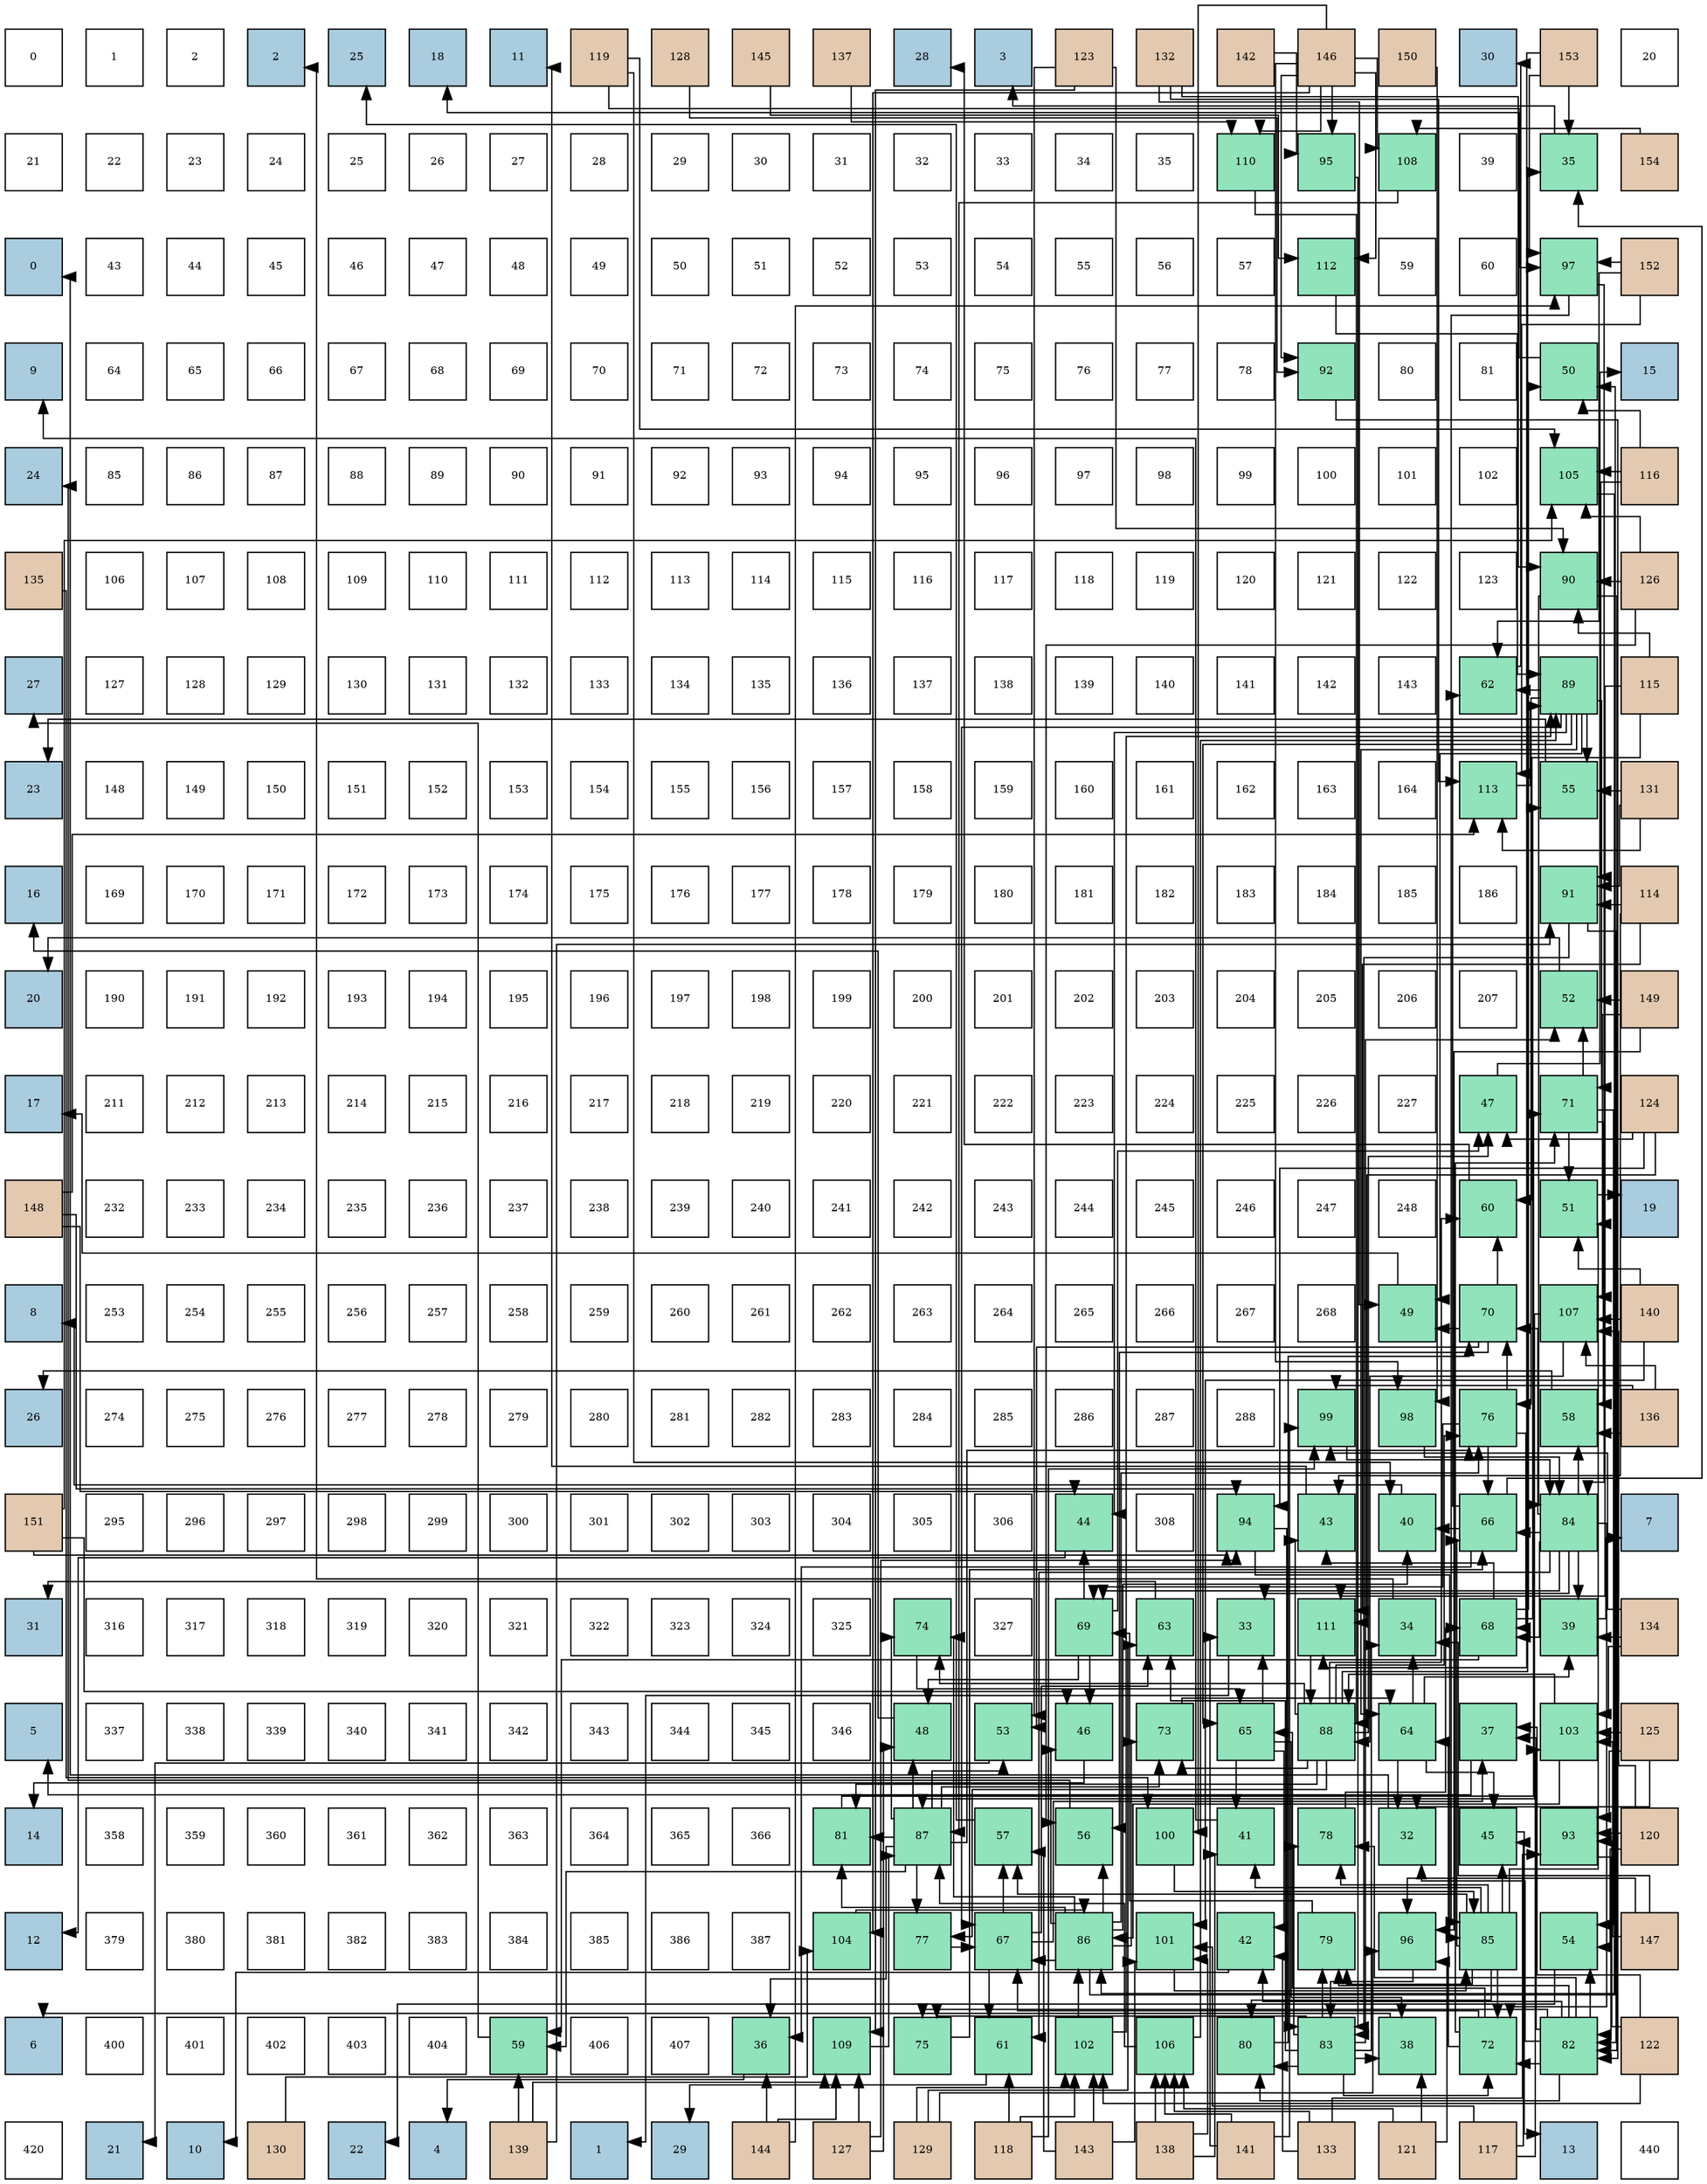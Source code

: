digraph layout{
 rankdir=TB;
 splines=ortho;
 node [style=filled shape=square fixedsize=true width=0.6];
0[label="0", fontsize=8, fillcolor="#ffffff"];
1[label="1", fontsize=8, fillcolor="#ffffff"];
2[label="2", fontsize=8, fillcolor="#ffffff"];
3[label="2", fontsize=8, fillcolor="#a9ccde"];
4[label="25", fontsize=8, fillcolor="#a9ccde"];
5[label="18", fontsize=8, fillcolor="#a9ccde"];
6[label="11", fontsize=8, fillcolor="#a9ccde"];
7[label="119", fontsize=8, fillcolor="#e3c9af"];
8[label="128", fontsize=8, fillcolor="#e3c9af"];
9[label="145", fontsize=8, fillcolor="#e3c9af"];
10[label="137", fontsize=8, fillcolor="#e3c9af"];
11[label="28", fontsize=8, fillcolor="#a9ccde"];
12[label="3", fontsize=8, fillcolor="#a9ccde"];
13[label="123", fontsize=8, fillcolor="#e3c9af"];
14[label="132", fontsize=8, fillcolor="#e3c9af"];
15[label="142", fontsize=8, fillcolor="#e3c9af"];
16[label="146", fontsize=8, fillcolor="#e3c9af"];
17[label="150", fontsize=8, fillcolor="#e3c9af"];
18[label="30", fontsize=8, fillcolor="#a9ccde"];
19[label="153", fontsize=8, fillcolor="#e3c9af"];
20[label="20", fontsize=8, fillcolor="#ffffff"];
21[label="21", fontsize=8, fillcolor="#ffffff"];
22[label="22", fontsize=8, fillcolor="#ffffff"];
23[label="23", fontsize=8, fillcolor="#ffffff"];
24[label="24", fontsize=8, fillcolor="#ffffff"];
25[label="25", fontsize=8, fillcolor="#ffffff"];
26[label="26", fontsize=8, fillcolor="#ffffff"];
27[label="27", fontsize=8, fillcolor="#ffffff"];
28[label="28", fontsize=8, fillcolor="#ffffff"];
29[label="29", fontsize=8, fillcolor="#ffffff"];
30[label="30", fontsize=8, fillcolor="#ffffff"];
31[label="31", fontsize=8, fillcolor="#ffffff"];
32[label="32", fontsize=8, fillcolor="#ffffff"];
33[label="33", fontsize=8, fillcolor="#ffffff"];
34[label="34", fontsize=8, fillcolor="#ffffff"];
35[label="35", fontsize=8, fillcolor="#ffffff"];
36[label="110", fontsize=8, fillcolor="#91e3bb"];
37[label="95", fontsize=8, fillcolor="#91e3bb"];
38[label="108", fontsize=8, fillcolor="#91e3bb"];
39[label="39", fontsize=8, fillcolor="#ffffff"];
40[label="35", fontsize=8, fillcolor="#91e3bb"];
41[label="154", fontsize=8, fillcolor="#e3c9af"];
42[label="0", fontsize=8, fillcolor="#a9ccde"];
43[label="43", fontsize=8, fillcolor="#ffffff"];
44[label="44", fontsize=8, fillcolor="#ffffff"];
45[label="45", fontsize=8, fillcolor="#ffffff"];
46[label="46", fontsize=8, fillcolor="#ffffff"];
47[label="47", fontsize=8, fillcolor="#ffffff"];
48[label="48", fontsize=8, fillcolor="#ffffff"];
49[label="49", fontsize=8, fillcolor="#ffffff"];
50[label="50", fontsize=8, fillcolor="#ffffff"];
51[label="51", fontsize=8, fillcolor="#ffffff"];
52[label="52", fontsize=8, fillcolor="#ffffff"];
53[label="53", fontsize=8, fillcolor="#ffffff"];
54[label="54", fontsize=8, fillcolor="#ffffff"];
55[label="55", fontsize=8, fillcolor="#ffffff"];
56[label="56", fontsize=8, fillcolor="#ffffff"];
57[label="57", fontsize=8, fillcolor="#ffffff"];
58[label="112", fontsize=8, fillcolor="#91e3bb"];
59[label="59", fontsize=8, fillcolor="#ffffff"];
60[label="60", fontsize=8, fillcolor="#ffffff"];
61[label="97", fontsize=8, fillcolor="#91e3bb"];
62[label="152", fontsize=8, fillcolor="#e3c9af"];
63[label="9", fontsize=8, fillcolor="#a9ccde"];
64[label="64", fontsize=8, fillcolor="#ffffff"];
65[label="65", fontsize=8, fillcolor="#ffffff"];
66[label="66", fontsize=8, fillcolor="#ffffff"];
67[label="67", fontsize=8, fillcolor="#ffffff"];
68[label="68", fontsize=8, fillcolor="#ffffff"];
69[label="69", fontsize=8, fillcolor="#ffffff"];
70[label="70", fontsize=8, fillcolor="#ffffff"];
71[label="71", fontsize=8, fillcolor="#ffffff"];
72[label="72", fontsize=8, fillcolor="#ffffff"];
73[label="73", fontsize=8, fillcolor="#ffffff"];
74[label="74", fontsize=8, fillcolor="#ffffff"];
75[label="75", fontsize=8, fillcolor="#ffffff"];
76[label="76", fontsize=8, fillcolor="#ffffff"];
77[label="77", fontsize=8, fillcolor="#ffffff"];
78[label="78", fontsize=8, fillcolor="#ffffff"];
79[label="92", fontsize=8, fillcolor="#91e3bb"];
80[label="80", fontsize=8, fillcolor="#ffffff"];
81[label="81", fontsize=8, fillcolor="#ffffff"];
82[label="50", fontsize=8, fillcolor="#91e3bb"];
83[label="15", fontsize=8, fillcolor="#a9ccde"];
84[label="24", fontsize=8, fillcolor="#a9ccde"];
85[label="85", fontsize=8, fillcolor="#ffffff"];
86[label="86", fontsize=8, fillcolor="#ffffff"];
87[label="87", fontsize=8, fillcolor="#ffffff"];
88[label="88", fontsize=8, fillcolor="#ffffff"];
89[label="89", fontsize=8, fillcolor="#ffffff"];
90[label="90", fontsize=8, fillcolor="#ffffff"];
91[label="91", fontsize=8, fillcolor="#ffffff"];
92[label="92", fontsize=8, fillcolor="#ffffff"];
93[label="93", fontsize=8, fillcolor="#ffffff"];
94[label="94", fontsize=8, fillcolor="#ffffff"];
95[label="95", fontsize=8, fillcolor="#ffffff"];
96[label="96", fontsize=8, fillcolor="#ffffff"];
97[label="97", fontsize=8, fillcolor="#ffffff"];
98[label="98", fontsize=8, fillcolor="#ffffff"];
99[label="99", fontsize=8, fillcolor="#ffffff"];
100[label="100", fontsize=8, fillcolor="#ffffff"];
101[label="101", fontsize=8, fillcolor="#ffffff"];
102[label="102", fontsize=8, fillcolor="#ffffff"];
103[label="105", fontsize=8, fillcolor="#91e3bb"];
104[label="116", fontsize=8, fillcolor="#e3c9af"];
105[label="135", fontsize=8, fillcolor="#e3c9af"];
106[label="106", fontsize=8, fillcolor="#ffffff"];
107[label="107", fontsize=8, fillcolor="#ffffff"];
108[label="108", fontsize=8, fillcolor="#ffffff"];
109[label="109", fontsize=8, fillcolor="#ffffff"];
110[label="110", fontsize=8, fillcolor="#ffffff"];
111[label="111", fontsize=8, fillcolor="#ffffff"];
112[label="112", fontsize=8, fillcolor="#ffffff"];
113[label="113", fontsize=8, fillcolor="#ffffff"];
114[label="114", fontsize=8, fillcolor="#ffffff"];
115[label="115", fontsize=8, fillcolor="#ffffff"];
116[label="116", fontsize=8, fillcolor="#ffffff"];
117[label="117", fontsize=8, fillcolor="#ffffff"];
118[label="118", fontsize=8, fillcolor="#ffffff"];
119[label="119", fontsize=8, fillcolor="#ffffff"];
120[label="120", fontsize=8, fillcolor="#ffffff"];
121[label="121", fontsize=8, fillcolor="#ffffff"];
122[label="122", fontsize=8, fillcolor="#ffffff"];
123[label="123", fontsize=8, fillcolor="#ffffff"];
124[label="90", fontsize=8, fillcolor="#91e3bb"];
125[label="126", fontsize=8, fillcolor="#e3c9af"];
126[label="27", fontsize=8, fillcolor="#a9ccde"];
127[label="127", fontsize=8, fillcolor="#ffffff"];
128[label="128", fontsize=8, fillcolor="#ffffff"];
129[label="129", fontsize=8, fillcolor="#ffffff"];
130[label="130", fontsize=8, fillcolor="#ffffff"];
131[label="131", fontsize=8, fillcolor="#ffffff"];
132[label="132", fontsize=8, fillcolor="#ffffff"];
133[label="133", fontsize=8, fillcolor="#ffffff"];
134[label="134", fontsize=8, fillcolor="#ffffff"];
135[label="135", fontsize=8, fillcolor="#ffffff"];
136[label="136", fontsize=8, fillcolor="#ffffff"];
137[label="137", fontsize=8, fillcolor="#ffffff"];
138[label="138", fontsize=8, fillcolor="#ffffff"];
139[label="139", fontsize=8, fillcolor="#ffffff"];
140[label="140", fontsize=8, fillcolor="#ffffff"];
141[label="141", fontsize=8, fillcolor="#ffffff"];
142[label="142", fontsize=8, fillcolor="#ffffff"];
143[label="143", fontsize=8, fillcolor="#ffffff"];
144[label="62", fontsize=8, fillcolor="#91e3bb"];
145[label="89", fontsize=8, fillcolor="#91e3bb"];
146[label="115", fontsize=8, fillcolor="#e3c9af"];
147[label="23", fontsize=8, fillcolor="#a9ccde"];
148[label="148", fontsize=8, fillcolor="#ffffff"];
149[label="149", fontsize=8, fillcolor="#ffffff"];
150[label="150", fontsize=8, fillcolor="#ffffff"];
151[label="151", fontsize=8, fillcolor="#ffffff"];
152[label="152", fontsize=8, fillcolor="#ffffff"];
153[label="153", fontsize=8, fillcolor="#ffffff"];
154[label="154", fontsize=8, fillcolor="#ffffff"];
155[label="155", fontsize=8, fillcolor="#ffffff"];
156[label="156", fontsize=8, fillcolor="#ffffff"];
157[label="157", fontsize=8, fillcolor="#ffffff"];
158[label="158", fontsize=8, fillcolor="#ffffff"];
159[label="159", fontsize=8, fillcolor="#ffffff"];
160[label="160", fontsize=8, fillcolor="#ffffff"];
161[label="161", fontsize=8, fillcolor="#ffffff"];
162[label="162", fontsize=8, fillcolor="#ffffff"];
163[label="163", fontsize=8, fillcolor="#ffffff"];
164[label="164", fontsize=8, fillcolor="#ffffff"];
165[label="113", fontsize=8, fillcolor="#91e3bb"];
166[label="55", fontsize=8, fillcolor="#91e3bb"];
167[label="131", fontsize=8, fillcolor="#e3c9af"];
168[label="16", fontsize=8, fillcolor="#a9ccde"];
169[label="169", fontsize=8, fillcolor="#ffffff"];
170[label="170", fontsize=8, fillcolor="#ffffff"];
171[label="171", fontsize=8, fillcolor="#ffffff"];
172[label="172", fontsize=8, fillcolor="#ffffff"];
173[label="173", fontsize=8, fillcolor="#ffffff"];
174[label="174", fontsize=8, fillcolor="#ffffff"];
175[label="175", fontsize=8, fillcolor="#ffffff"];
176[label="176", fontsize=8, fillcolor="#ffffff"];
177[label="177", fontsize=8, fillcolor="#ffffff"];
178[label="178", fontsize=8, fillcolor="#ffffff"];
179[label="179", fontsize=8, fillcolor="#ffffff"];
180[label="180", fontsize=8, fillcolor="#ffffff"];
181[label="181", fontsize=8, fillcolor="#ffffff"];
182[label="182", fontsize=8, fillcolor="#ffffff"];
183[label="183", fontsize=8, fillcolor="#ffffff"];
184[label="184", fontsize=8, fillcolor="#ffffff"];
185[label="185", fontsize=8, fillcolor="#ffffff"];
186[label="186", fontsize=8, fillcolor="#ffffff"];
187[label="91", fontsize=8, fillcolor="#91e3bb"];
188[label="114", fontsize=8, fillcolor="#e3c9af"];
189[label="20", fontsize=8, fillcolor="#a9ccde"];
190[label="190", fontsize=8, fillcolor="#ffffff"];
191[label="191", fontsize=8, fillcolor="#ffffff"];
192[label="192", fontsize=8, fillcolor="#ffffff"];
193[label="193", fontsize=8, fillcolor="#ffffff"];
194[label="194", fontsize=8, fillcolor="#ffffff"];
195[label="195", fontsize=8, fillcolor="#ffffff"];
196[label="196", fontsize=8, fillcolor="#ffffff"];
197[label="197", fontsize=8, fillcolor="#ffffff"];
198[label="198", fontsize=8, fillcolor="#ffffff"];
199[label="199", fontsize=8, fillcolor="#ffffff"];
200[label="200", fontsize=8, fillcolor="#ffffff"];
201[label="201", fontsize=8, fillcolor="#ffffff"];
202[label="202", fontsize=8, fillcolor="#ffffff"];
203[label="203", fontsize=8, fillcolor="#ffffff"];
204[label="204", fontsize=8, fillcolor="#ffffff"];
205[label="205", fontsize=8, fillcolor="#ffffff"];
206[label="206", fontsize=8, fillcolor="#ffffff"];
207[label="207", fontsize=8, fillcolor="#ffffff"];
208[label="52", fontsize=8, fillcolor="#91e3bb"];
209[label="149", fontsize=8, fillcolor="#e3c9af"];
210[label="17", fontsize=8, fillcolor="#a9ccde"];
211[label="211", fontsize=8, fillcolor="#ffffff"];
212[label="212", fontsize=8, fillcolor="#ffffff"];
213[label="213", fontsize=8, fillcolor="#ffffff"];
214[label="214", fontsize=8, fillcolor="#ffffff"];
215[label="215", fontsize=8, fillcolor="#ffffff"];
216[label="216", fontsize=8, fillcolor="#ffffff"];
217[label="217", fontsize=8, fillcolor="#ffffff"];
218[label="218", fontsize=8, fillcolor="#ffffff"];
219[label="219", fontsize=8, fillcolor="#ffffff"];
220[label="220", fontsize=8, fillcolor="#ffffff"];
221[label="221", fontsize=8, fillcolor="#ffffff"];
222[label="222", fontsize=8, fillcolor="#ffffff"];
223[label="223", fontsize=8, fillcolor="#ffffff"];
224[label="224", fontsize=8, fillcolor="#ffffff"];
225[label="225", fontsize=8, fillcolor="#ffffff"];
226[label="226", fontsize=8, fillcolor="#ffffff"];
227[label="227", fontsize=8, fillcolor="#ffffff"];
228[label="47", fontsize=8, fillcolor="#91e3bb"];
229[label="71", fontsize=8, fillcolor="#91e3bb"];
230[label="124", fontsize=8, fillcolor="#e3c9af"];
231[label="148", fontsize=8, fillcolor="#e3c9af"];
232[label="232", fontsize=8, fillcolor="#ffffff"];
233[label="233", fontsize=8, fillcolor="#ffffff"];
234[label="234", fontsize=8, fillcolor="#ffffff"];
235[label="235", fontsize=8, fillcolor="#ffffff"];
236[label="236", fontsize=8, fillcolor="#ffffff"];
237[label="237", fontsize=8, fillcolor="#ffffff"];
238[label="238", fontsize=8, fillcolor="#ffffff"];
239[label="239", fontsize=8, fillcolor="#ffffff"];
240[label="240", fontsize=8, fillcolor="#ffffff"];
241[label="241", fontsize=8, fillcolor="#ffffff"];
242[label="242", fontsize=8, fillcolor="#ffffff"];
243[label="243", fontsize=8, fillcolor="#ffffff"];
244[label="244", fontsize=8, fillcolor="#ffffff"];
245[label="245", fontsize=8, fillcolor="#ffffff"];
246[label="246", fontsize=8, fillcolor="#ffffff"];
247[label="247", fontsize=8, fillcolor="#ffffff"];
248[label="248", fontsize=8, fillcolor="#ffffff"];
249[label="60", fontsize=8, fillcolor="#91e3bb"];
250[label="51", fontsize=8, fillcolor="#91e3bb"];
251[label="19", fontsize=8, fillcolor="#a9ccde"];
252[label="8", fontsize=8, fillcolor="#a9ccde"];
253[label="253", fontsize=8, fillcolor="#ffffff"];
254[label="254", fontsize=8, fillcolor="#ffffff"];
255[label="255", fontsize=8, fillcolor="#ffffff"];
256[label="256", fontsize=8, fillcolor="#ffffff"];
257[label="257", fontsize=8, fillcolor="#ffffff"];
258[label="258", fontsize=8, fillcolor="#ffffff"];
259[label="259", fontsize=8, fillcolor="#ffffff"];
260[label="260", fontsize=8, fillcolor="#ffffff"];
261[label="261", fontsize=8, fillcolor="#ffffff"];
262[label="262", fontsize=8, fillcolor="#ffffff"];
263[label="263", fontsize=8, fillcolor="#ffffff"];
264[label="264", fontsize=8, fillcolor="#ffffff"];
265[label="265", fontsize=8, fillcolor="#ffffff"];
266[label="266", fontsize=8, fillcolor="#ffffff"];
267[label="267", fontsize=8, fillcolor="#ffffff"];
268[label="268", fontsize=8, fillcolor="#ffffff"];
269[label="49", fontsize=8, fillcolor="#91e3bb"];
270[label="70", fontsize=8, fillcolor="#91e3bb"];
271[label="107", fontsize=8, fillcolor="#91e3bb"];
272[label="140", fontsize=8, fillcolor="#e3c9af"];
273[label="26", fontsize=8, fillcolor="#a9ccde"];
274[label="274", fontsize=8, fillcolor="#ffffff"];
275[label="275", fontsize=8, fillcolor="#ffffff"];
276[label="276", fontsize=8, fillcolor="#ffffff"];
277[label="277", fontsize=8, fillcolor="#ffffff"];
278[label="278", fontsize=8, fillcolor="#ffffff"];
279[label="279", fontsize=8, fillcolor="#ffffff"];
280[label="280", fontsize=8, fillcolor="#ffffff"];
281[label="281", fontsize=8, fillcolor="#ffffff"];
282[label="282", fontsize=8, fillcolor="#ffffff"];
283[label="283", fontsize=8, fillcolor="#ffffff"];
284[label="284", fontsize=8, fillcolor="#ffffff"];
285[label="285", fontsize=8, fillcolor="#ffffff"];
286[label="286", fontsize=8, fillcolor="#ffffff"];
287[label="287", fontsize=8, fillcolor="#ffffff"];
288[label="288", fontsize=8, fillcolor="#ffffff"];
289[label="99", fontsize=8, fillcolor="#91e3bb"];
290[label="98", fontsize=8, fillcolor="#91e3bb"];
291[label="76", fontsize=8, fillcolor="#91e3bb"];
292[label="58", fontsize=8, fillcolor="#91e3bb"];
293[label="136", fontsize=8, fillcolor="#e3c9af"];
294[label="151", fontsize=8, fillcolor="#e3c9af"];
295[label="295", fontsize=8, fillcolor="#ffffff"];
296[label="296", fontsize=8, fillcolor="#ffffff"];
297[label="297", fontsize=8, fillcolor="#ffffff"];
298[label="298", fontsize=8, fillcolor="#ffffff"];
299[label="299", fontsize=8, fillcolor="#ffffff"];
300[label="300", fontsize=8, fillcolor="#ffffff"];
301[label="301", fontsize=8, fillcolor="#ffffff"];
302[label="302", fontsize=8, fillcolor="#ffffff"];
303[label="303", fontsize=8, fillcolor="#ffffff"];
304[label="304", fontsize=8, fillcolor="#ffffff"];
305[label="305", fontsize=8, fillcolor="#ffffff"];
306[label="306", fontsize=8, fillcolor="#ffffff"];
307[label="44", fontsize=8, fillcolor="#91e3bb"];
308[label="308", fontsize=8, fillcolor="#ffffff"];
309[label="94", fontsize=8, fillcolor="#91e3bb"];
310[label="43", fontsize=8, fillcolor="#91e3bb"];
311[label="40", fontsize=8, fillcolor="#91e3bb"];
312[label="66", fontsize=8, fillcolor="#91e3bb"];
313[label="84", fontsize=8, fillcolor="#91e3bb"];
314[label="7", fontsize=8, fillcolor="#a9ccde"];
315[label="31", fontsize=8, fillcolor="#a9ccde"];
316[label="316", fontsize=8, fillcolor="#ffffff"];
317[label="317", fontsize=8, fillcolor="#ffffff"];
318[label="318", fontsize=8, fillcolor="#ffffff"];
319[label="319", fontsize=8, fillcolor="#ffffff"];
320[label="320", fontsize=8, fillcolor="#ffffff"];
321[label="321", fontsize=8, fillcolor="#ffffff"];
322[label="322", fontsize=8, fillcolor="#ffffff"];
323[label="323", fontsize=8, fillcolor="#ffffff"];
324[label="324", fontsize=8, fillcolor="#ffffff"];
325[label="325", fontsize=8, fillcolor="#ffffff"];
326[label="74", fontsize=8, fillcolor="#91e3bb"];
327[label="327", fontsize=8, fillcolor="#ffffff"];
328[label="69", fontsize=8, fillcolor="#91e3bb"];
329[label="63", fontsize=8, fillcolor="#91e3bb"];
330[label="33", fontsize=8, fillcolor="#91e3bb"];
331[label="111", fontsize=8, fillcolor="#91e3bb"];
332[label="34", fontsize=8, fillcolor="#91e3bb"];
333[label="68", fontsize=8, fillcolor="#91e3bb"];
334[label="39", fontsize=8, fillcolor="#91e3bb"];
335[label="134", fontsize=8, fillcolor="#e3c9af"];
336[label="5", fontsize=8, fillcolor="#a9ccde"];
337[label="337", fontsize=8, fillcolor="#ffffff"];
338[label="338", fontsize=8, fillcolor="#ffffff"];
339[label="339", fontsize=8, fillcolor="#ffffff"];
340[label="340", fontsize=8, fillcolor="#ffffff"];
341[label="341", fontsize=8, fillcolor="#ffffff"];
342[label="342", fontsize=8, fillcolor="#ffffff"];
343[label="343", fontsize=8, fillcolor="#ffffff"];
344[label="344", fontsize=8, fillcolor="#ffffff"];
345[label="345", fontsize=8, fillcolor="#ffffff"];
346[label="346", fontsize=8, fillcolor="#ffffff"];
347[label="48", fontsize=8, fillcolor="#91e3bb"];
348[label="53", fontsize=8, fillcolor="#91e3bb"];
349[label="46", fontsize=8, fillcolor="#91e3bb"];
350[label="73", fontsize=8, fillcolor="#91e3bb"];
351[label="65", fontsize=8, fillcolor="#91e3bb"];
352[label="88", fontsize=8, fillcolor="#91e3bb"];
353[label="64", fontsize=8, fillcolor="#91e3bb"];
354[label="37", fontsize=8, fillcolor="#91e3bb"];
355[label="103", fontsize=8, fillcolor="#91e3bb"];
356[label="125", fontsize=8, fillcolor="#e3c9af"];
357[label="14", fontsize=8, fillcolor="#a9ccde"];
358[label="358", fontsize=8, fillcolor="#ffffff"];
359[label="359", fontsize=8, fillcolor="#ffffff"];
360[label="360", fontsize=8, fillcolor="#ffffff"];
361[label="361", fontsize=8, fillcolor="#ffffff"];
362[label="362", fontsize=8, fillcolor="#ffffff"];
363[label="363", fontsize=8, fillcolor="#ffffff"];
364[label="364", fontsize=8, fillcolor="#ffffff"];
365[label="365", fontsize=8, fillcolor="#ffffff"];
366[label="366", fontsize=8, fillcolor="#ffffff"];
367[label="81", fontsize=8, fillcolor="#91e3bb"];
368[label="87", fontsize=8, fillcolor="#91e3bb"];
369[label="57", fontsize=8, fillcolor="#91e3bb"];
370[label="56", fontsize=8, fillcolor="#91e3bb"];
371[label="100", fontsize=8, fillcolor="#91e3bb"];
372[label="41", fontsize=8, fillcolor="#91e3bb"];
373[label="78", fontsize=8, fillcolor="#91e3bb"];
374[label="32", fontsize=8, fillcolor="#91e3bb"];
375[label="45", fontsize=8, fillcolor="#91e3bb"];
376[label="93", fontsize=8, fillcolor="#91e3bb"];
377[label="120", fontsize=8, fillcolor="#e3c9af"];
378[label="12", fontsize=8, fillcolor="#a9ccde"];
379[label="379", fontsize=8, fillcolor="#ffffff"];
380[label="380", fontsize=8, fillcolor="#ffffff"];
381[label="381", fontsize=8, fillcolor="#ffffff"];
382[label="382", fontsize=8, fillcolor="#ffffff"];
383[label="383", fontsize=8, fillcolor="#ffffff"];
384[label="384", fontsize=8, fillcolor="#ffffff"];
385[label="385", fontsize=8, fillcolor="#ffffff"];
386[label="386", fontsize=8, fillcolor="#ffffff"];
387[label="387", fontsize=8, fillcolor="#ffffff"];
388[label="104", fontsize=8, fillcolor="#91e3bb"];
389[label="77", fontsize=8, fillcolor="#91e3bb"];
390[label="67", fontsize=8, fillcolor="#91e3bb"];
391[label="86", fontsize=8, fillcolor="#91e3bb"];
392[label="101", fontsize=8, fillcolor="#91e3bb"];
393[label="42", fontsize=8, fillcolor="#91e3bb"];
394[label="79", fontsize=8, fillcolor="#91e3bb"];
395[label="96", fontsize=8, fillcolor="#91e3bb"];
396[label="85", fontsize=8, fillcolor="#91e3bb"];
397[label="54", fontsize=8, fillcolor="#91e3bb"];
398[label="147", fontsize=8, fillcolor="#e3c9af"];
399[label="6", fontsize=8, fillcolor="#a9ccde"];
400[label="400", fontsize=8, fillcolor="#ffffff"];
401[label="401", fontsize=8, fillcolor="#ffffff"];
402[label="402", fontsize=8, fillcolor="#ffffff"];
403[label="403", fontsize=8, fillcolor="#ffffff"];
404[label="404", fontsize=8, fillcolor="#ffffff"];
405[label="59", fontsize=8, fillcolor="#91e3bb"];
406[label="406", fontsize=8, fillcolor="#ffffff"];
407[label="407", fontsize=8, fillcolor="#ffffff"];
408[label="36", fontsize=8, fillcolor="#91e3bb"];
409[label="109", fontsize=8, fillcolor="#91e3bb"];
410[label="75", fontsize=8, fillcolor="#91e3bb"];
411[label="61", fontsize=8, fillcolor="#91e3bb"];
412[label="102", fontsize=8, fillcolor="#91e3bb"];
413[label="106", fontsize=8, fillcolor="#91e3bb"];
414[label="80", fontsize=8, fillcolor="#91e3bb"];
415[label="83", fontsize=8, fillcolor="#91e3bb"];
416[label="38", fontsize=8, fillcolor="#91e3bb"];
417[label="72", fontsize=8, fillcolor="#91e3bb"];
418[label="82", fontsize=8, fillcolor="#91e3bb"];
419[label="122", fontsize=8, fillcolor="#e3c9af"];
420[label="420", fontsize=8, fillcolor="#ffffff"];
421[label="21", fontsize=8, fillcolor="#a9ccde"];
422[label="10", fontsize=8, fillcolor="#a9ccde"];
423[label="130", fontsize=8, fillcolor="#e3c9af"];
424[label="22", fontsize=8, fillcolor="#a9ccde"];
425[label="4", fontsize=8, fillcolor="#a9ccde"];
426[label="139", fontsize=8, fillcolor="#e3c9af"];
427[label="1", fontsize=8, fillcolor="#a9ccde"];
428[label="29", fontsize=8, fillcolor="#a9ccde"];
429[label="144", fontsize=8, fillcolor="#e3c9af"];
430[label="127", fontsize=8, fillcolor="#e3c9af"];
431[label="129", fontsize=8, fillcolor="#e3c9af"];
432[label="118", fontsize=8, fillcolor="#e3c9af"];
433[label="143", fontsize=8, fillcolor="#e3c9af"];
434[label="138", fontsize=8, fillcolor="#e3c9af"];
435[label="141", fontsize=8, fillcolor="#e3c9af"];
436[label="133", fontsize=8, fillcolor="#e3c9af"];
437[label="121", fontsize=8, fillcolor="#e3c9af"];
438[label="117", fontsize=8, fillcolor="#e3c9af"];
439[label="13", fontsize=8, fillcolor="#a9ccde"];
440[label="440", fontsize=8, fillcolor="#ffffff"];
edge [constraint=false, style=vis];374 -> 42;
330 -> 427;
332 -> 3;
40 -> 12;
408 -> 425;
354 -> 336;
416 -> 399;
334 -> 314;
311 -> 252;
372 -> 63;
393 -> 422;
310 -> 6;
307 -> 378;
375 -> 439;
349 -> 357;
228 -> 83;
347 -> 168;
269 -> 210;
82 -> 5;
250 -> 251;
208 -> 189;
348 -> 421;
397 -> 424;
166 -> 147;
370 -> 84;
369 -> 4;
292 -> 273;
405 -> 126;
249 -> 11;
411 -> 428;
144 -> 18;
329 -> 315;
353 -> 374;
353 -> 332;
353 -> 334;
353 -> 375;
351 -> 330;
351 -> 416;
351 -> 372;
351 -> 393;
312 -> 40;
312 -> 408;
312 -> 311;
312 -> 144;
390 -> 354;
390 -> 369;
390 -> 411;
390 -> 329;
333 -> 310;
333 -> 82;
333 -> 166;
333 -> 405;
328 -> 307;
328 -> 349;
328 -> 228;
328 -> 347;
270 -> 269;
270 -> 348;
270 -> 370;
270 -> 249;
229 -> 250;
229 -> 208;
229 -> 397;
229 -> 292;
417 -> 353;
417 -> 351;
417 -> 390;
417 -> 229;
350 -> 353;
326 -> 351;
410 -> 312;
291 -> 312;
291 -> 333;
291 -> 328;
291 -> 270;
389 -> 390;
373 -> 333;
394 -> 328;
414 -> 270;
367 -> 229;
418 -> 374;
418 -> 354;
418 -> 393;
418 -> 397;
418 -> 417;
418 -> 410;
418 -> 373;
418 -> 394;
418 -> 414;
415 -> 332;
415 -> 416;
415 -> 208;
415 -> 329;
415 -> 417;
415 -> 410;
415 -> 373;
415 -> 394;
415 -> 414;
313 -> 330;
313 -> 334;
313 -> 292;
313 -> 411;
313 -> 312;
313 -> 333;
313 -> 328;
313 -> 270;
313 -> 417;
396 -> 372;
396 -> 375;
396 -> 250;
396 -> 369;
396 -> 312;
396 -> 417;
396 -> 373;
396 -> 394;
396 -> 414;
391 -> 311;
391 -> 349;
391 -> 82;
391 -> 370;
391 -> 390;
391 -> 350;
391 -> 326;
391 -> 291;
391 -> 367;
368 -> 408;
368 -> 347;
368 -> 348;
368 -> 405;
368 -> 350;
368 -> 326;
368 -> 291;
368 -> 389;
368 -> 367;
352 -> 40;
352 -> 310;
352 -> 228;
352 -> 249;
352 -> 350;
352 -> 326;
352 -> 291;
352 -> 389;
352 -> 367;
145 -> 307;
145 -> 269;
145 -> 166;
145 -> 144;
145 -> 353;
145 -> 351;
145 -> 390;
145 -> 229;
145 -> 291;
124 -> 418;
124 -> 313;
187 -> 418;
187 -> 415;
79 -> 418;
376 -> 418;
309 -> 415;
309 -> 396;
37 -> 415;
395 -> 415;
61 -> 313;
61 -> 396;
290 -> 313;
289 -> 313;
371 -> 396;
392 -> 396;
412 -> 391;
412 -> 145;
355 -> 391;
355 -> 352;
388 -> 391;
103 -> 391;
413 -> 368;
413 -> 145;
271 -> 368;
271 -> 352;
38 -> 368;
409 -> 368;
36 -> 352;
331 -> 352;
58 -> 145;
165 -> 145;
188 -> 310;
188 -> 187;
188 -> 331;
146 -> 249;
146 -> 124;
146 -> 331;
104 -> 82;
104 -> 187;
104 -> 103;
438 -> 375;
438 -> 392;
438 -> 355;
432 -> 411;
432 -> 289;
432 -> 412;
7 -> 311;
7 -> 61;
7 -> 103;
377 -> 397;
377 -> 376;
377 -> 271;
437 -> 416;
437 -> 395;
437 -> 413;
419 -> 354;
419 -> 376;
419 -> 412;
13 -> 348;
13 -> 124;
13 -> 409;
230 -> 228;
230 -> 309;
230 -> 331;
356 -> 374;
356 -> 376;
356 -> 355;
125 -> 370;
125 -> 124;
125 -> 103;
430 -> 347;
430 -> 309;
430 -> 409;
8 -> 79;
431 -> 329;
431 -> 395;
431 -> 412;
423 -> 388;
167 -> 166;
167 -> 187;
167 -> 165;
14 -> 269;
14 -> 124;
14 -> 165;
436 -> 393;
436 -> 376;
436 -> 413;
335 -> 334;
335 -> 289;
335 -> 355;
105 -> 371;
293 -> 292;
293 -> 289;
293 -> 271;
10 -> 36;
434 -> 372;
434 -> 392;
434 -> 413;
426 -> 405;
426 -> 187;
426 -> 409;
272 -> 250;
272 -> 392;
272 -> 271;
435 -> 330;
435 -> 289;
435 -> 413;
15 -> 37;
433 -> 369;
433 -> 392;
433 -> 412;
429 -> 408;
429 -> 61;
429 -> 409;
9 -> 58;
16 -> 79;
16 -> 37;
16 -> 290;
16 -> 371;
16 -> 388;
16 -> 38;
16 -> 36;
16 -> 58;
398 -> 332;
398 -> 395;
398 -> 355;
231 -> 307;
231 -> 309;
231 -> 165;
209 -> 208;
209 -> 395;
209 -> 271;
17 -> 290;
294 -> 349;
294 -> 309;
294 -> 103;
62 -> 144;
62 -> 61;
62 -> 165;
19 -> 40;
19 -> 61;
19 -> 331;
41 -> 38;
edge [constraint=true, style=invis];
0 -> 21 -> 42 -> 63 -> 84 -> 105 -> 126 -> 147 -> 168 -> 189 -> 210 -> 231 -> 252 -> 273 -> 294 -> 315 -> 336 -> 357 -> 378 -> 399 -> 420;
1 -> 22 -> 43 -> 64 -> 85 -> 106 -> 127 -> 148 -> 169 -> 190 -> 211 -> 232 -> 253 -> 274 -> 295 -> 316 -> 337 -> 358 -> 379 -> 400 -> 421;
2 -> 23 -> 44 -> 65 -> 86 -> 107 -> 128 -> 149 -> 170 -> 191 -> 212 -> 233 -> 254 -> 275 -> 296 -> 317 -> 338 -> 359 -> 380 -> 401 -> 422;
3 -> 24 -> 45 -> 66 -> 87 -> 108 -> 129 -> 150 -> 171 -> 192 -> 213 -> 234 -> 255 -> 276 -> 297 -> 318 -> 339 -> 360 -> 381 -> 402 -> 423;
4 -> 25 -> 46 -> 67 -> 88 -> 109 -> 130 -> 151 -> 172 -> 193 -> 214 -> 235 -> 256 -> 277 -> 298 -> 319 -> 340 -> 361 -> 382 -> 403 -> 424;
5 -> 26 -> 47 -> 68 -> 89 -> 110 -> 131 -> 152 -> 173 -> 194 -> 215 -> 236 -> 257 -> 278 -> 299 -> 320 -> 341 -> 362 -> 383 -> 404 -> 425;
6 -> 27 -> 48 -> 69 -> 90 -> 111 -> 132 -> 153 -> 174 -> 195 -> 216 -> 237 -> 258 -> 279 -> 300 -> 321 -> 342 -> 363 -> 384 -> 405 -> 426;
7 -> 28 -> 49 -> 70 -> 91 -> 112 -> 133 -> 154 -> 175 -> 196 -> 217 -> 238 -> 259 -> 280 -> 301 -> 322 -> 343 -> 364 -> 385 -> 406 -> 427;
8 -> 29 -> 50 -> 71 -> 92 -> 113 -> 134 -> 155 -> 176 -> 197 -> 218 -> 239 -> 260 -> 281 -> 302 -> 323 -> 344 -> 365 -> 386 -> 407 -> 428;
9 -> 30 -> 51 -> 72 -> 93 -> 114 -> 135 -> 156 -> 177 -> 198 -> 219 -> 240 -> 261 -> 282 -> 303 -> 324 -> 345 -> 366 -> 387 -> 408 -> 429;
10 -> 31 -> 52 -> 73 -> 94 -> 115 -> 136 -> 157 -> 178 -> 199 -> 220 -> 241 -> 262 -> 283 -> 304 -> 325 -> 346 -> 367 -> 388 -> 409 -> 430;
11 -> 32 -> 53 -> 74 -> 95 -> 116 -> 137 -> 158 -> 179 -> 200 -> 221 -> 242 -> 263 -> 284 -> 305 -> 326 -> 347 -> 368 -> 389 -> 410 -> 431;
12 -> 33 -> 54 -> 75 -> 96 -> 117 -> 138 -> 159 -> 180 -> 201 -> 222 -> 243 -> 264 -> 285 -> 306 -> 327 -> 348 -> 369 -> 390 -> 411 -> 432;
13 -> 34 -> 55 -> 76 -> 97 -> 118 -> 139 -> 160 -> 181 -> 202 -> 223 -> 244 -> 265 -> 286 -> 307 -> 328 -> 349 -> 370 -> 391 -> 412 -> 433;
14 -> 35 -> 56 -> 77 -> 98 -> 119 -> 140 -> 161 -> 182 -> 203 -> 224 -> 245 -> 266 -> 287 -> 308 -> 329 -> 350 -> 371 -> 392 -> 413 -> 434;
15 -> 36 -> 57 -> 78 -> 99 -> 120 -> 141 -> 162 -> 183 -> 204 -> 225 -> 246 -> 267 -> 288 -> 309 -> 330 -> 351 -> 372 -> 393 -> 414 -> 435;
16 -> 37 -> 58 -> 79 -> 100 -> 121 -> 142 -> 163 -> 184 -> 205 -> 226 -> 247 -> 268 -> 289 -> 310 -> 331 -> 352 -> 373 -> 394 -> 415 -> 436;
17 -> 38 -> 59 -> 80 -> 101 -> 122 -> 143 -> 164 -> 185 -> 206 -> 227 -> 248 -> 269 -> 290 -> 311 -> 332 -> 353 -> 374 -> 395 -> 416 -> 437;
18 -> 39 -> 60 -> 81 -> 102 -> 123 -> 144 -> 165 -> 186 -> 207 -> 228 -> 249 -> 270 -> 291 -> 312 -> 333 -> 354 -> 375 -> 396 -> 417 -> 438;
19 -> 40 -> 61 -> 82 -> 103 -> 124 -> 145 -> 166 -> 187 -> 208 -> 229 -> 250 -> 271 -> 292 -> 313 -> 334 -> 355 -> 376 -> 397 -> 418 -> 439;
20 -> 41 -> 62 -> 83 -> 104 -> 125 -> 146 -> 167 -> 188 -> 209 -> 230 -> 251 -> 272 -> 293 -> 314 -> 335 -> 356 -> 377 -> 398 -> 419 -> 440;
rank = same {0 -> 1 -> 2 -> 3 -> 4 -> 5 -> 6 -> 7 -> 8 -> 9 -> 10 -> 11 -> 12 -> 13 -> 14 -> 15 -> 16 -> 17 -> 18 -> 19 -> 20};
rank = same {21 -> 22 -> 23 -> 24 -> 25 -> 26 -> 27 -> 28 -> 29 -> 30 -> 31 -> 32 -> 33 -> 34 -> 35 -> 36 -> 37 -> 38 -> 39 -> 40 -> 41};
rank = same {42 -> 43 -> 44 -> 45 -> 46 -> 47 -> 48 -> 49 -> 50 -> 51 -> 52 -> 53 -> 54 -> 55 -> 56 -> 57 -> 58 -> 59 -> 60 -> 61 -> 62};
rank = same {63 -> 64 -> 65 -> 66 -> 67 -> 68 -> 69 -> 70 -> 71 -> 72 -> 73 -> 74 -> 75 -> 76 -> 77 -> 78 -> 79 -> 80 -> 81 -> 82 -> 83};
rank = same {84 -> 85 -> 86 -> 87 -> 88 -> 89 -> 90 -> 91 -> 92 -> 93 -> 94 -> 95 -> 96 -> 97 -> 98 -> 99 -> 100 -> 101 -> 102 -> 103 -> 104};
rank = same {105 -> 106 -> 107 -> 108 -> 109 -> 110 -> 111 -> 112 -> 113 -> 114 -> 115 -> 116 -> 117 -> 118 -> 119 -> 120 -> 121 -> 122 -> 123 -> 124 -> 125};
rank = same {126 -> 127 -> 128 -> 129 -> 130 -> 131 -> 132 -> 133 -> 134 -> 135 -> 136 -> 137 -> 138 -> 139 -> 140 -> 141 -> 142 -> 143 -> 144 -> 145 -> 146};
rank = same {147 -> 148 -> 149 -> 150 -> 151 -> 152 -> 153 -> 154 -> 155 -> 156 -> 157 -> 158 -> 159 -> 160 -> 161 -> 162 -> 163 -> 164 -> 165 -> 166 -> 167};
rank = same {168 -> 169 -> 170 -> 171 -> 172 -> 173 -> 174 -> 175 -> 176 -> 177 -> 178 -> 179 -> 180 -> 181 -> 182 -> 183 -> 184 -> 185 -> 186 -> 187 -> 188};
rank = same {189 -> 190 -> 191 -> 192 -> 193 -> 194 -> 195 -> 196 -> 197 -> 198 -> 199 -> 200 -> 201 -> 202 -> 203 -> 204 -> 205 -> 206 -> 207 -> 208 -> 209};
rank = same {210 -> 211 -> 212 -> 213 -> 214 -> 215 -> 216 -> 217 -> 218 -> 219 -> 220 -> 221 -> 222 -> 223 -> 224 -> 225 -> 226 -> 227 -> 228 -> 229 -> 230};
rank = same {231 -> 232 -> 233 -> 234 -> 235 -> 236 -> 237 -> 238 -> 239 -> 240 -> 241 -> 242 -> 243 -> 244 -> 245 -> 246 -> 247 -> 248 -> 249 -> 250 -> 251};
rank = same {252 -> 253 -> 254 -> 255 -> 256 -> 257 -> 258 -> 259 -> 260 -> 261 -> 262 -> 263 -> 264 -> 265 -> 266 -> 267 -> 268 -> 269 -> 270 -> 271 -> 272};
rank = same {273 -> 274 -> 275 -> 276 -> 277 -> 278 -> 279 -> 280 -> 281 -> 282 -> 283 -> 284 -> 285 -> 286 -> 287 -> 288 -> 289 -> 290 -> 291 -> 292 -> 293};
rank = same {294 -> 295 -> 296 -> 297 -> 298 -> 299 -> 300 -> 301 -> 302 -> 303 -> 304 -> 305 -> 306 -> 307 -> 308 -> 309 -> 310 -> 311 -> 312 -> 313 -> 314};
rank = same {315 -> 316 -> 317 -> 318 -> 319 -> 320 -> 321 -> 322 -> 323 -> 324 -> 325 -> 326 -> 327 -> 328 -> 329 -> 330 -> 331 -> 332 -> 333 -> 334 -> 335};
rank = same {336 -> 337 -> 338 -> 339 -> 340 -> 341 -> 342 -> 343 -> 344 -> 345 -> 346 -> 347 -> 348 -> 349 -> 350 -> 351 -> 352 -> 353 -> 354 -> 355 -> 356};
rank = same {357 -> 358 -> 359 -> 360 -> 361 -> 362 -> 363 -> 364 -> 365 -> 366 -> 367 -> 368 -> 369 -> 370 -> 371 -> 372 -> 373 -> 374 -> 375 -> 376 -> 377};
rank = same {378 -> 379 -> 380 -> 381 -> 382 -> 383 -> 384 -> 385 -> 386 -> 387 -> 388 -> 389 -> 390 -> 391 -> 392 -> 393 -> 394 -> 395 -> 396 -> 397 -> 398};
rank = same {399 -> 400 -> 401 -> 402 -> 403 -> 404 -> 405 -> 406 -> 407 -> 408 -> 409 -> 410 -> 411 -> 412 -> 413 -> 414 -> 415 -> 416 -> 417 -> 418 -> 419};
rank = same {420 -> 421 -> 422 -> 423 -> 424 -> 425 -> 426 -> 427 -> 428 -> 429 -> 430 -> 431 -> 432 -> 433 -> 434 -> 435 -> 436 -> 437 -> 438 -> 439 -> 440};
}